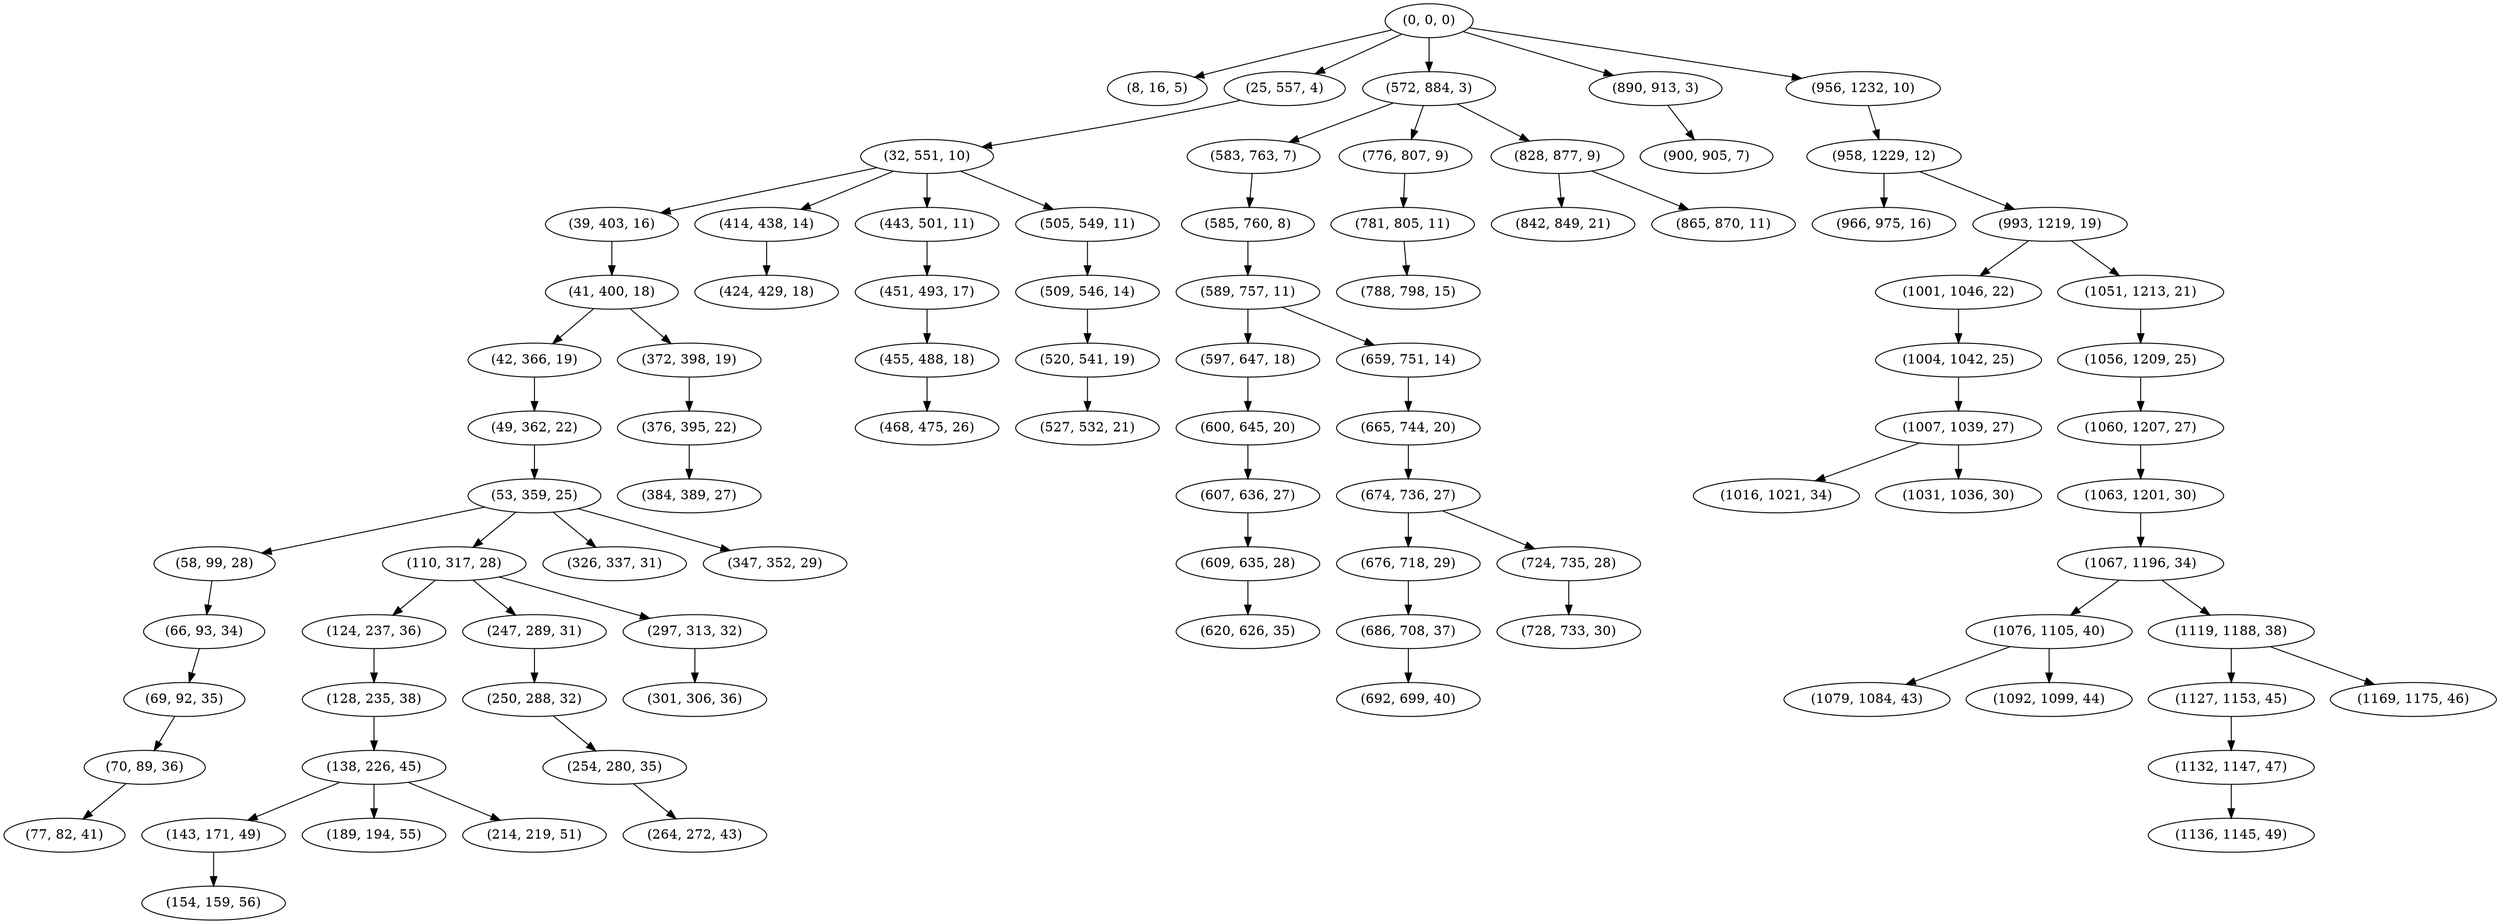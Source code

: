 digraph tree {
    "(0, 0, 0)";
    "(8, 16, 5)";
    "(25, 557, 4)";
    "(32, 551, 10)";
    "(39, 403, 16)";
    "(41, 400, 18)";
    "(42, 366, 19)";
    "(49, 362, 22)";
    "(53, 359, 25)";
    "(58, 99, 28)";
    "(66, 93, 34)";
    "(69, 92, 35)";
    "(70, 89, 36)";
    "(77, 82, 41)";
    "(110, 317, 28)";
    "(124, 237, 36)";
    "(128, 235, 38)";
    "(138, 226, 45)";
    "(143, 171, 49)";
    "(154, 159, 56)";
    "(189, 194, 55)";
    "(214, 219, 51)";
    "(247, 289, 31)";
    "(250, 288, 32)";
    "(254, 280, 35)";
    "(264, 272, 43)";
    "(297, 313, 32)";
    "(301, 306, 36)";
    "(326, 337, 31)";
    "(347, 352, 29)";
    "(372, 398, 19)";
    "(376, 395, 22)";
    "(384, 389, 27)";
    "(414, 438, 14)";
    "(424, 429, 18)";
    "(443, 501, 11)";
    "(451, 493, 17)";
    "(455, 488, 18)";
    "(468, 475, 26)";
    "(505, 549, 11)";
    "(509, 546, 14)";
    "(520, 541, 19)";
    "(527, 532, 21)";
    "(572, 884, 3)";
    "(583, 763, 7)";
    "(585, 760, 8)";
    "(589, 757, 11)";
    "(597, 647, 18)";
    "(600, 645, 20)";
    "(607, 636, 27)";
    "(609, 635, 28)";
    "(620, 626, 35)";
    "(659, 751, 14)";
    "(665, 744, 20)";
    "(674, 736, 27)";
    "(676, 718, 29)";
    "(686, 708, 37)";
    "(692, 699, 40)";
    "(724, 735, 28)";
    "(728, 733, 30)";
    "(776, 807, 9)";
    "(781, 805, 11)";
    "(788, 798, 15)";
    "(828, 877, 9)";
    "(842, 849, 21)";
    "(865, 870, 11)";
    "(890, 913, 3)";
    "(900, 905, 7)";
    "(956, 1232, 10)";
    "(958, 1229, 12)";
    "(966, 975, 16)";
    "(993, 1219, 19)";
    "(1001, 1046, 22)";
    "(1004, 1042, 25)";
    "(1007, 1039, 27)";
    "(1016, 1021, 34)";
    "(1031, 1036, 30)";
    "(1051, 1213, 21)";
    "(1056, 1209, 25)";
    "(1060, 1207, 27)";
    "(1063, 1201, 30)";
    "(1067, 1196, 34)";
    "(1076, 1105, 40)";
    "(1079, 1084, 43)";
    "(1092, 1099, 44)";
    "(1119, 1188, 38)";
    "(1127, 1153, 45)";
    "(1132, 1147, 47)";
    "(1136, 1145, 49)";
    "(1169, 1175, 46)";
    "(0, 0, 0)" -> "(8, 16, 5)";
    "(0, 0, 0)" -> "(25, 557, 4)";
    "(0, 0, 0)" -> "(572, 884, 3)";
    "(0, 0, 0)" -> "(890, 913, 3)";
    "(0, 0, 0)" -> "(956, 1232, 10)";
    "(25, 557, 4)" -> "(32, 551, 10)";
    "(32, 551, 10)" -> "(39, 403, 16)";
    "(32, 551, 10)" -> "(414, 438, 14)";
    "(32, 551, 10)" -> "(443, 501, 11)";
    "(32, 551, 10)" -> "(505, 549, 11)";
    "(39, 403, 16)" -> "(41, 400, 18)";
    "(41, 400, 18)" -> "(42, 366, 19)";
    "(41, 400, 18)" -> "(372, 398, 19)";
    "(42, 366, 19)" -> "(49, 362, 22)";
    "(49, 362, 22)" -> "(53, 359, 25)";
    "(53, 359, 25)" -> "(58, 99, 28)";
    "(53, 359, 25)" -> "(110, 317, 28)";
    "(53, 359, 25)" -> "(326, 337, 31)";
    "(53, 359, 25)" -> "(347, 352, 29)";
    "(58, 99, 28)" -> "(66, 93, 34)";
    "(66, 93, 34)" -> "(69, 92, 35)";
    "(69, 92, 35)" -> "(70, 89, 36)";
    "(70, 89, 36)" -> "(77, 82, 41)";
    "(110, 317, 28)" -> "(124, 237, 36)";
    "(110, 317, 28)" -> "(247, 289, 31)";
    "(110, 317, 28)" -> "(297, 313, 32)";
    "(124, 237, 36)" -> "(128, 235, 38)";
    "(128, 235, 38)" -> "(138, 226, 45)";
    "(138, 226, 45)" -> "(143, 171, 49)";
    "(138, 226, 45)" -> "(189, 194, 55)";
    "(138, 226, 45)" -> "(214, 219, 51)";
    "(143, 171, 49)" -> "(154, 159, 56)";
    "(247, 289, 31)" -> "(250, 288, 32)";
    "(250, 288, 32)" -> "(254, 280, 35)";
    "(254, 280, 35)" -> "(264, 272, 43)";
    "(297, 313, 32)" -> "(301, 306, 36)";
    "(372, 398, 19)" -> "(376, 395, 22)";
    "(376, 395, 22)" -> "(384, 389, 27)";
    "(414, 438, 14)" -> "(424, 429, 18)";
    "(443, 501, 11)" -> "(451, 493, 17)";
    "(451, 493, 17)" -> "(455, 488, 18)";
    "(455, 488, 18)" -> "(468, 475, 26)";
    "(505, 549, 11)" -> "(509, 546, 14)";
    "(509, 546, 14)" -> "(520, 541, 19)";
    "(520, 541, 19)" -> "(527, 532, 21)";
    "(572, 884, 3)" -> "(583, 763, 7)";
    "(572, 884, 3)" -> "(776, 807, 9)";
    "(572, 884, 3)" -> "(828, 877, 9)";
    "(583, 763, 7)" -> "(585, 760, 8)";
    "(585, 760, 8)" -> "(589, 757, 11)";
    "(589, 757, 11)" -> "(597, 647, 18)";
    "(589, 757, 11)" -> "(659, 751, 14)";
    "(597, 647, 18)" -> "(600, 645, 20)";
    "(600, 645, 20)" -> "(607, 636, 27)";
    "(607, 636, 27)" -> "(609, 635, 28)";
    "(609, 635, 28)" -> "(620, 626, 35)";
    "(659, 751, 14)" -> "(665, 744, 20)";
    "(665, 744, 20)" -> "(674, 736, 27)";
    "(674, 736, 27)" -> "(676, 718, 29)";
    "(674, 736, 27)" -> "(724, 735, 28)";
    "(676, 718, 29)" -> "(686, 708, 37)";
    "(686, 708, 37)" -> "(692, 699, 40)";
    "(724, 735, 28)" -> "(728, 733, 30)";
    "(776, 807, 9)" -> "(781, 805, 11)";
    "(781, 805, 11)" -> "(788, 798, 15)";
    "(828, 877, 9)" -> "(842, 849, 21)";
    "(828, 877, 9)" -> "(865, 870, 11)";
    "(890, 913, 3)" -> "(900, 905, 7)";
    "(956, 1232, 10)" -> "(958, 1229, 12)";
    "(958, 1229, 12)" -> "(966, 975, 16)";
    "(958, 1229, 12)" -> "(993, 1219, 19)";
    "(993, 1219, 19)" -> "(1001, 1046, 22)";
    "(993, 1219, 19)" -> "(1051, 1213, 21)";
    "(1001, 1046, 22)" -> "(1004, 1042, 25)";
    "(1004, 1042, 25)" -> "(1007, 1039, 27)";
    "(1007, 1039, 27)" -> "(1016, 1021, 34)";
    "(1007, 1039, 27)" -> "(1031, 1036, 30)";
    "(1051, 1213, 21)" -> "(1056, 1209, 25)";
    "(1056, 1209, 25)" -> "(1060, 1207, 27)";
    "(1060, 1207, 27)" -> "(1063, 1201, 30)";
    "(1063, 1201, 30)" -> "(1067, 1196, 34)";
    "(1067, 1196, 34)" -> "(1076, 1105, 40)";
    "(1067, 1196, 34)" -> "(1119, 1188, 38)";
    "(1076, 1105, 40)" -> "(1079, 1084, 43)";
    "(1076, 1105, 40)" -> "(1092, 1099, 44)";
    "(1119, 1188, 38)" -> "(1127, 1153, 45)";
    "(1119, 1188, 38)" -> "(1169, 1175, 46)";
    "(1127, 1153, 45)" -> "(1132, 1147, 47)";
    "(1132, 1147, 47)" -> "(1136, 1145, 49)";
}
